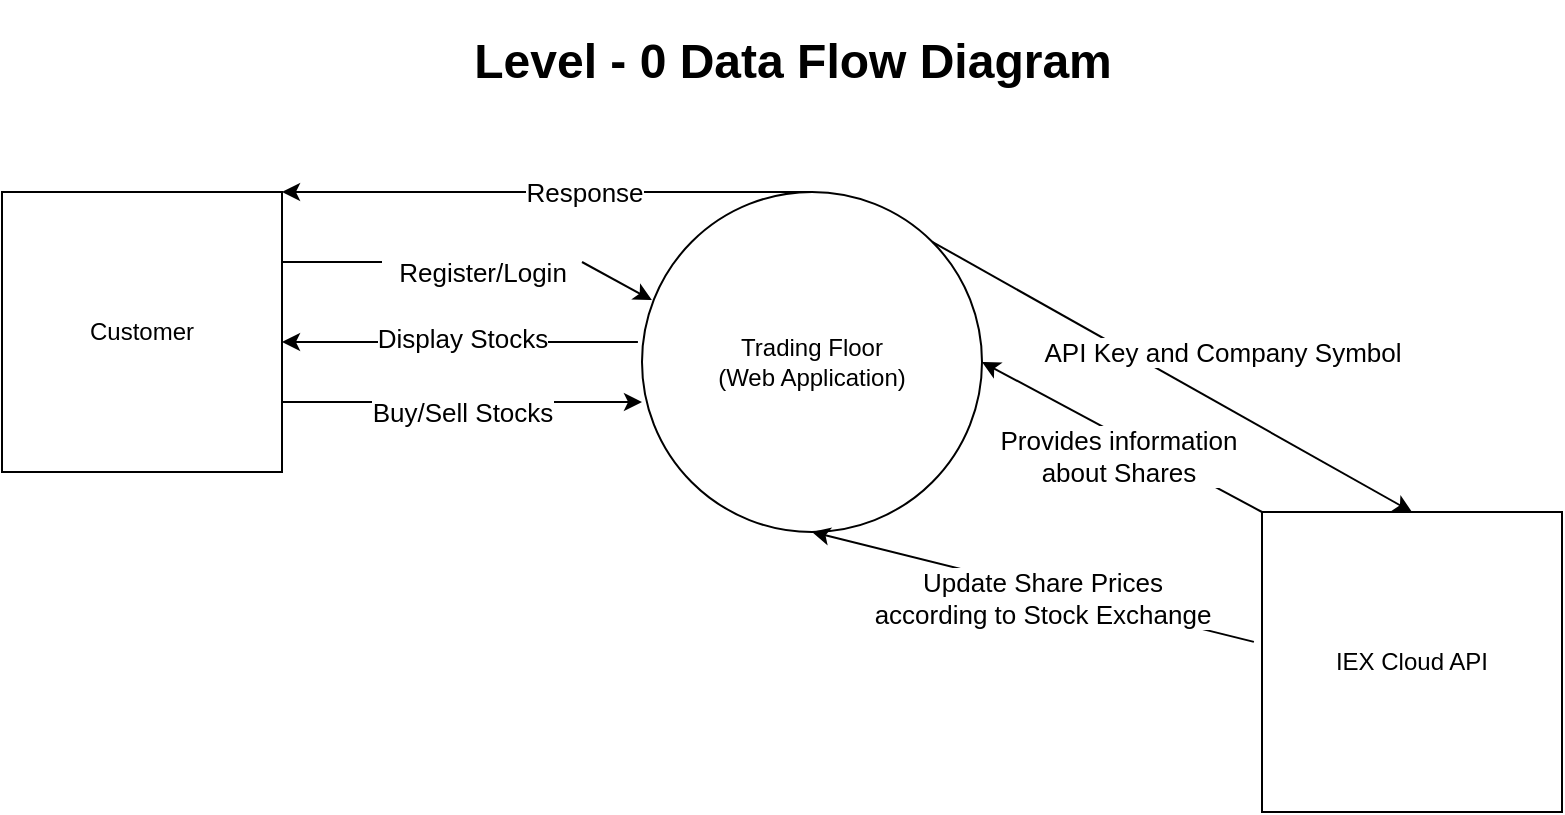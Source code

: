 <mxfile version="16.5.2" type="github">
  <diagram id="PKFeZQ05TEJ_QjJrpuEQ" name="Page-1">
    <mxGraphModel dx="868" dy="425" grid="1" gridSize="10" guides="1" tooltips="1" connect="1" arrows="1" fold="1" page="1" pageScale="1" pageWidth="850" pageHeight="1100" math="0" shadow="0">
      <root>
        <mxCell id="0" />
        <mxCell id="1" parent="0" />
        <mxCell id="2JCEacamyZED3C2GoGxS-1" value="Trading Floor &lt;br&gt;(Web Application)" style="ellipse;whiteSpace=wrap;html=1;aspect=fixed;" parent="1" vertex="1">
          <mxGeometry x="340" y="280" width="170" height="170" as="geometry" />
        </mxCell>
        <mxCell id="2JCEacamyZED3C2GoGxS-2" value="Customer" style="whiteSpace=wrap;html=1;aspect=fixed;" parent="1" vertex="1">
          <mxGeometry x="20" y="280" width="140" height="140" as="geometry" />
        </mxCell>
        <mxCell id="2JCEacamyZED3C2GoGxS-3" value="IEX Cloud API" style="whiteSpace=wrap;html=1;aspect=fixed;" parent="1" vertex="1">
          <mxGeometry x="650" y="440" width="150" height="150" as="geometry" />
        </mxCell>
        <mxCell id="2JCEacamyZED3C2GoGxS-4" value="" style="endArrow=classic;html=1;rounded=0;exitX=1;exitY=0.25;exitDx=0;exitDy=0;entryX=0.029;entryY=0.318;entryDx=0;entryDy=0;entryPerimeter=0;startArrow=none;" parent="1" source="2JCEacamyZED3C2GoGxS-7" target="2JCEacamyZED3C2GoGxS-1" edge="1">
          <mxGeometry width="50" height="50" relative="1" as="geometry">
            <mxPoint x="400" y="390" as="sourcePoint" />
            <mxPoint x="450" y="340" as="targetPoint" />
          </mxGeometry>
        </mxCell>
        <mxCell id="2JCEacamyZED3C2GoGxS-7" value="Register/Login" style="text;html=1;align=center;verticalAlign=middle;resizable=0;points=[];autosize=1;strokeColor=none;fillColor=none;strokeWidth=1;fontSize=13;" parent="1" vertex="1">
          <mxGeometry x="210" y="310" width="100" height="20" as="geometry" />
        </mxCell>
        <mxCell id="2JCEacamyZED3C2GoGxS-8" value="" style="endArrow=none;html=1;rounded=0;exitX=1;exitY=0.25;exitDx=0;exitDy=0;" parent="1" source="2JCEacamyZED3C2GoGxS-2" edge="1">
          <mxGeometry width="50" height="50" relative="1" as="geometry">
            <mxPoint x="200" y="315" as="sourcePoint" />
            <mxPoint x="210" y="315" as="targetPoint" />
          </mxGeometry>
        </mxCell>
        <mxCell id="2JCEacamyZED3C2GoGxS-11" value="" style="endArrow=classic;html=1;rounded=0;fontSize=13;exitX=1;exitY=0.75;exitDx=0;exitDy=0;" parent="1" source="2JCEacamyZED3C2GoGxS-2" edge="1">
          <mxGeometry width="50" height="50" relative="1" as="geometry">
            <mxPoint x="400" y="390" as="sourcePoint" />
            <mxPoint x="340" y="385" as="targetPoint" />
          </mxGeometry>
        </mxCell>
        <mxCell id="2JCEacamyZED3C2GoGxS-12" value="Buy/Sell Stocks" style="edgeLabel;html=1;align=center;verticalAlign=middle;resizable=0;points=[];fontSize=13;" parent="2JCEacamyZED3C2GoGxS-11" vertex="1" connectable="0">
          <mxGeometry x="-0.193" y="1" relative="1" as="geometry">
            <mxPoint x="17" y="6" as="offset" />
          </mxGeometry>
        </mxCell>
        <mxCell id="2JCEacamyZED3C2GoGxS-14" value="" style="endArrow=classic;html=1;rounded=0;fontSize=13;entryX=1;entryY=0;entryDx=0;entryDy=0;exitX=0.5;exitY=0;exitDx=0;exitDy=0;" parent="1" source="2JCEacamyZED3C2GoGxS-1" target="2JCEacamyZED3C2GoGxS-2" edge="1">
          <mxGeometry width="50" height="50" relative="1" as="geometry">
            <mxPoint x="400" y="390" as="sourcePoint" />
            <mxPoint x="450" y="340" as="targetPoint" />
          </mxGeometry>
        </mxCell>
        <mxCell id="2JCEacamyZED3C2GoGxS-15" value="Response" style="edgeLabel;html=1;align=center;verticalAlign=middle;resizable=0;points=[];fontSize=13;" parent="2JCEacamyZED3C2GoGxS-14" vertex="1" connectable="0">
          <mxGeometry x="-0.138" relative="1" as="geometry">
            <mxPoint as="offset" />
          </mxGeometry>
        </mxCell>
        <mxCell id="2JCEacamyZED3C2GoGxS-18" value="" style="endArrow=classic;html=1;rounded=0;fontSize=13;exitX=-0.012;exitY=0.441;exitDx=0;exitDy=0;exitPerimeter=0;" parent="1" source="2JCEacamyZED3C2GoGxS-1" edge="1">
          <mxGeometry width="50" height="50" relative="1" as="geometry">
            <mxPoint x="170" y="520" as="sourcePoint" />
            <mxPoint x="160" y="355" as="targetPoint" />
          </mxGeometry>
        </mxCell>
        <mxCell id="2JCEacamyZED3C2GoGxS-19" value="Display Stocks" style="edgeLabel;html=1;align=center;verticalAlign=middle;resizable=0;points=[];fontSize=13;" parent="2JCEacamyZED3C2GoGxS-18" vertex="1" connectable="0">
          <mxGeometry x="0.174" y="1" relative="1" as="geometry">
            <mxPoint x="16" y="-3" as="offset" />
          </mxGeometry>
        </mxCell>
        <mxCell id="2JCEacamyZED3C2GoGxS-20" value="" style="endArrow=classic;html=1;rounded=0;fontSize=13;exitX=0;exitY=0;exitDx=0;exitDy=0;entryX=1;entryY=0.5;entryDx=0;entryDy=0;" parent="1" source="2JCEacamyZED3C2GoGxS-3" target="2JCEacamyZED3C2GoGxS-1" edge="1">
          <mxGeometry width="50" height="50" relative="1" as="geometry">
            <mxPoint x="400" y="390" as="sourcePoint" />
            <mxPoint x="450" y="340" as="targetPoint" />
          </mxGeometry>
        </mxCell>
        <mxCell id="2JCEacamyZED3C2GoGxS-21" value="Provides information &lt;br&gt;about Shares" style="edgeLabel;html=1;align=center;verticalAlign=middle;resizable=0;points=[];fontSize=13;" parent="2JCEacamyZED3C2GoGxS-20" vertex="1" connectable="0">
          <mxGeometry x="-0.299" y="2" relative="1" as="geometry">
            <mxPoint x="-22" y="-4" as="offset" />
          </mxGeometry>
        </mxCell>
        <mxCell id="2JCEacamyZED3C2GoGxS-22" value="" style="endArrow=classic;html=1;rounded=0;fontSize=13;exitX=-0.027;exitY=0.433;exitDx=0;exitDy=0;exitPerimeter=0;entryX=0.5;entryY=1;entryDx=0;entryDy=0;" parent="1" source="2JCEacamyZED3C2GoGxS-3" target="2JCEacamyZED3C2GoGxS-1" edge="1">
          <mxGeometry width="50" height="50" relative="1" as="geometry">
            <mxPoint x="400" y="390" as="sourcePoint" />
            <mxPoint x="520" y="340" as="targetPoint" />
          </mxGeometry>
        </mxCell>
        <mxCell id="2JCEacamyZED3C2GoGxS-28" value="Update Share Prices &lt;br&gt;according to Stock Exchange" style="edgeLabel;html=1;align=center;verticalAlign=middle;resizable=0;points=[];fontSize=13;" parent="2JCEacamyZED3C2GoGxS-22" vertex="1" connectable="0">
          <mxGeometry x="-0.165" relative="1" as="geometry">
            <mxPoint x="-14" y="1" as="offset" />
          </mxGeometry>
        </mxCell>
        <mxCell id="3Hea03SsFf6Dg00RTlbb-1" value="&lt;h1&gt;Level - 0 Data Flow Diagram&lt;/h1&gt;" style="text;html=1;align=center;verticalAlign=middle;resizable=0;points=[];autosize=1;strokeColor=none;fillColor=none;" parent="1" vertex="1">
          <mxGeometry x="250" y="190" width="330" height="50" as="geometry" />
        </mxCell>
        <mxCell id="pANnPpvOpTytIvTSvFrg-1" value="" style="endArrow=classic;html=1;rounded=0;exitX=1;exitY=0;exitDx=0;exitDy=0;entryX=0.5;entryY=0;entryDx=0;entryDy=0;" edge="1" parent="1" source="2JCEacamyZED3C2GoGxS-1" target="2JCEacamyZED3C2GoGxS-3">
          <mxGeometry width="50" height="50" relative="1" as="geometry">
            <mxPoint x="580" y="340" as="sourcePoint" />
            <mxPoint x="630" y="290" as="targetPoint" />
          </mxGeometry>
        </mxCell>
        <mxCell id="pANnPpvOpTytIvTSvFrg-2" value="&lt;font style=&quot;font-size: 13px&quot;&gt;API Key and Company Symbol&lt;/font&gt;" style="edgeLabel;html=1;align=center;verticalAlign=middle;resizable=0;points=[];" vertex="1" connectable="0" parent="pANnPpvOpTytIvTSvFrg-1">
          <mxGeometry x="-0.218" y="-4" relative="1" as="geometry">
            <mxPoint x="53" y="-1" as="offset" />
          </mxGeometry>
        </mxCell>
      </root>
    </mxGraphModel>
  </diagram>
</mxfile>
